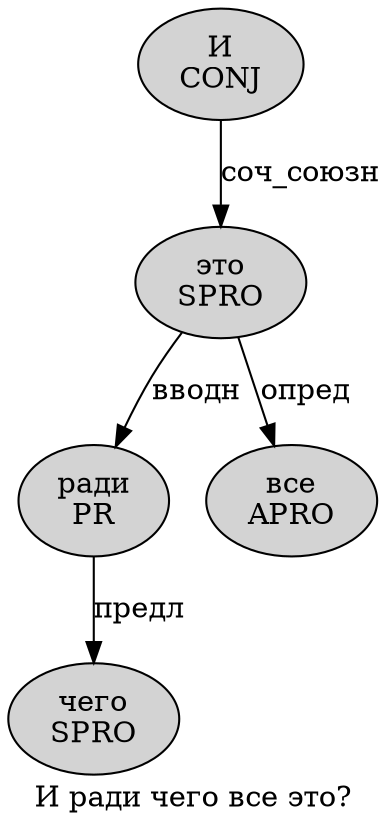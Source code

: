 digraph SENTENCE_3760 {
	graph [label="И ради чего все это?"]
	node [style=filled]
		0 [label="И
CONJ" color="" fillcolor=lightgray penwidth=1 shape=ellipse]
		1 [label="ради
PR" color="" fillcolor=lightgray penwidth=1 shape=ellipse]
		2 [label="чего
SPRO" color="" fillcolor=lightgray penwidth=1 shape=ellipse]
		3 [label="все
APRO" color="" fillcolor=lightgray penwidth=1 shape=ellipse]
		4 [label="это
SPRO" color="" fillcolor=lightgray penwidth=1 shape=ellipse]
			0 -> 4 [label="соч_союзн"]
			1 -> 2 [label="предл"]
			4 -> 1 [label="вводн"]
			4 -> 3 [label="опред"]
}
